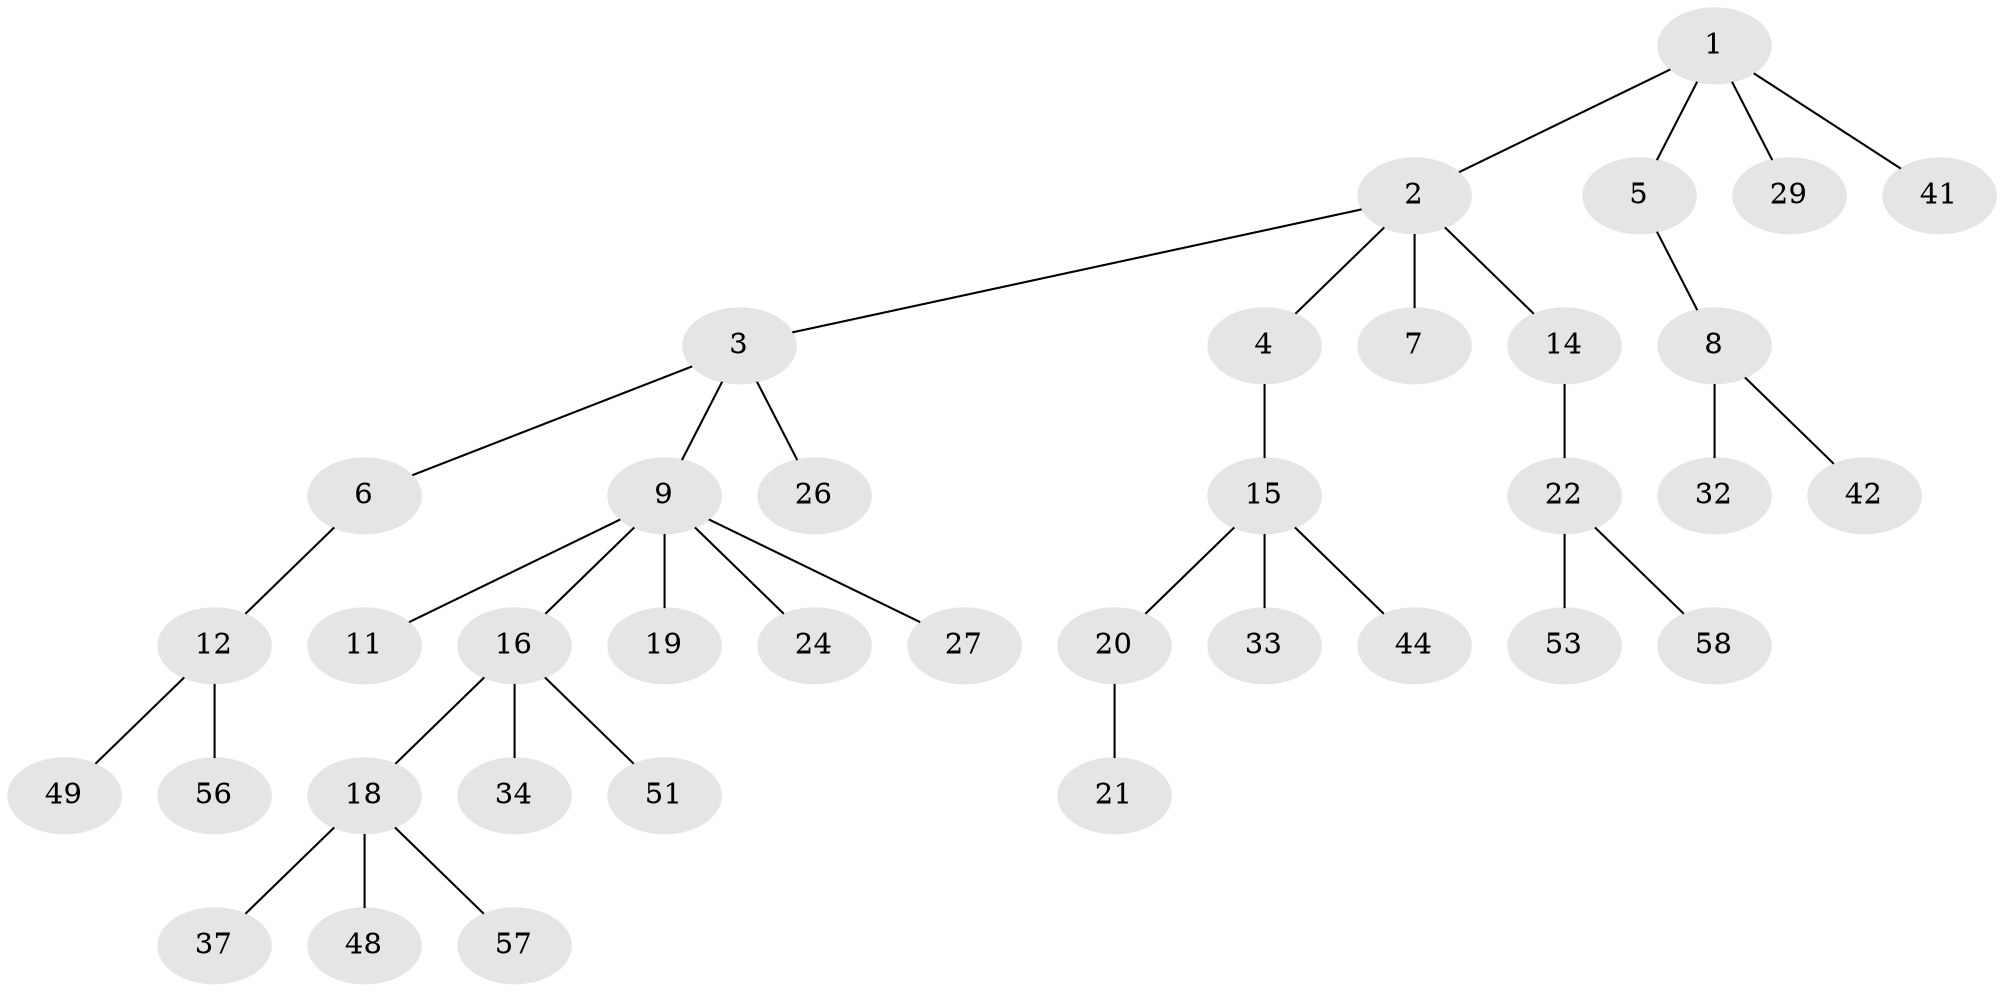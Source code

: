 // Generated by graph-tools (version 1.1) at 2025/52/02/27/25 19:52:12]
// undirected, 37 vertices, 36 edges
graph export_dot {
graph [start="1"]
  node [color=gray90,style=filled];
  1 [super="+10"];
  2 [super="+13"];
  3;
  4 [super="+36"];
  5 [super="+28"];
  6 [super="+54"];
  7 [super="+39"];
  8 [super="+23"];
  9 [super="+50"];
  11 [super="+43"];
  12 [super="+30"];
  14 [super="+45"];
  15 [super="+40"];
  16 [super="+17"];
  18 [super="+35"];
  19;
  20 [super="+25"];
  21;
  22 [super="+55"];
  24;
  26 [super="+46"];
  27;
  29 [super="+31"];
  32;
  33 [super="+38"];
  34;
  37;
  41 [super="+52"];
  42 [super="+47"];
  44;
  48;
  49;
  51;
  53;
  56;
  57;
  58;
  1 -- 2;
  1 -- 5;
  1 -- 41;
  1 -- 29;
  2 -- 3;
  2 -- 4;
  2 -- 7;
  2 -- 14;
  3 -- 6;
  3 -- 9;
  3 -- 26;
  4 -- 15;
  5 -- 8;
  6 -- 12;
  8 -- 42;
  8 -- 32;
  9 -- 11;
  9 -- 16;
  9 -- 19;
  9 -- 24;
  9 -- 27;
  12 -- 56;
  12 -- 49;
  14 -- 22;
  15 -- 20;
  15 -- 33;
  15 -- 44;
  16 -- 18;
  16 -- 51;
  16 -- 34;
  18 -- 48;
  18 -- 57;
  18 -- 37;
  20 -- 21;
  22 -- 53;
  22 -- 58;
}
